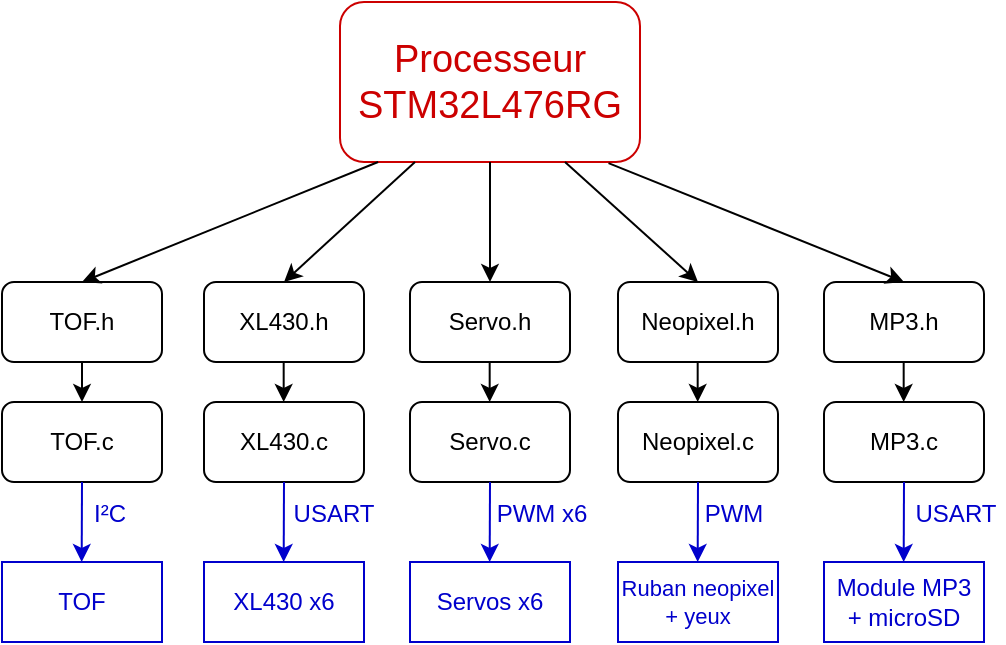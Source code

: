 <mxfile version="24.8.0">
  <diagram name="Page-1" id="YYvOcuvJlGanwff1w4KF">
    <mxGraphModel dx="593" dy="325" grid="1" gridSize="8" guides="1" tooltips="1" connect="1" arrows="1" fold="1" page="1" pageScale="1" pageWidth="1100" pageHeight="1700" math="0" shadow="0">
      <root>
        <mxCell id="0" />
        <mxCell id="1" parent="0" />
        <mxCell id="335l0VnZli1X-sv9pP9R-2" value="&lt;div style=&quot;font-size: 19px;&quot;&gt;&lt;font style=&quot;font-size: 19px;&quot; color=&quot;#cc0000&quot;&gt;Processeur&lt;/font&gt;&lt;/div&gt;&lt;div style=&quot;font-size: 19px;&quot;&gt;&lt;font style=&quot;font-size: 19px;&quot; color=&quot;#cc0000&quot;&gt;STM32L476RG&lt;/font&gt;&lt;font style=&quot;font-size: 19px;&quot; color=&quot;#cc0000&quot;&gt;&lt;br&gt;&lt;/font&gt;&lt;/div&gt;" style="rounded=1;whiteSpace=wrap;html=1;strokeColor=#CC0000;" vertex="1" parent="1">
          <mxGeometry x="315" y="130" width="150" height="80" as="geometry" />
        </mxCell>
        <mxCell id="335l0VnZli1X-sv9pP9R-5" value="TOF.h" style="rounded=1;whiteSpace=wrap;html=1;" vertex="1" parent="1">
          <mxGeometry x="146" y="270" width="80" height="40" as="geometry" />
        </mxCell>
        <mxCell id="335l0VnZli1X-sv9pP9R-6" value="TOF.c" style="rounded=1;whiteSpace=wrap;html=1;" vertex="1" parent="1">
          <mxGeometry x="146" y="330" width="80" height="40" as="geometry" />
        </mxCell>
        <mxCell id="335l0VnZli1X-sv9pP9R-7" value="&lt;font color=&quot;#0000cc&quot;&gt;TOF&lt;/font&gt;" style="rounded=0;whiteSpace=wrap;html=1;strokeColor=#0000CC;" vertex="1" parent="1">
          <mxGeometry x="146" y="410" width="80" height="40" as="geometry" />
        </mxCell>
        <mxCell id="335l0VnZli1X-sv9pP9R-8" value="XL430.h" style="rounded=1;whiteSpace=wrap;html=1;" vertex="1" parent="1">
          <mxGeometry x="247" y="270" width="80" height="40" as="geometry" />
        </mxCell>
        <mxCell id="335l0VnZli1X-sv9pP9R-9" value="XL430.c" style="rounded=1;whiteSpace=wrap;html=1;" vertex="1" parent="1">
          <mxGeometry x="247" y="330" width="80" height="40" as="geometry" />
        </mxCell>
        <mxCell id="335l0VnZli1X-sv9pP9R-10" value="&lt;font color=&quot;#0000cc&quot;&gt;XL430 x6&lt;/font&gt;" style="rounded=0;whiteSpace=wrap;html=1;strokeColor=#0000CC;" vertex="1" parent="1">
          <mxGeometry x="247" y="410" width="80" height="40" as="geometry" />
        </mxCell>
        <mxCell id="335l0VnZli1X-sv9pP9R-11" value="Servo.h" style="rounded=1;whiteSpace=wrap;html=1;" vertex="1" parent="1">
          <mxGeometry x="350" y="270" width="80" height="40" as="geometry" />
        </mxCell>
        <mxCell id="335l0VnZli1X-sv9pP9R-12" value="Servo.c" style="rounded=1;whiteSpace=wrap;html=1;" vertex="1" parent="1">
          <mxGeometry x="350" y="330" width="80" height="40" as="geometry" />
        </mxCell>
        <mxCell id="335l0VnZli1X-sv9pP9R-13" value="&lt;font color=&quot;#0000cc&quot;&gt;Servos x6&lt;/font&gt;" style="rounded=0;whiteSpace=wrap;html=1;strokeColor=#0000CC;" vertex="1" parent="1">
          <mxGeometry x="350" y="410" width="80" height="40" as="geometry" />
        </mxCell>
        <mxCell id="335l0VnZli1X-sv9pP9R-14" value="Neopixel.h" style="rounded=1;whiteSpace=wrap;html=1;" vertex="1" parent="1">
          <mxGeometry x="454" y="270" width="80" height="40" as="geometry" />
        </mxCell>
        <mxCell id="335l0VnZli1X-sv9pP9R-15" value="Neopixel.c" style="rounded=1;whiteSpace=wrap;html=1;" vertex="1" parent="1">
          <mxGeometry x="454" y="330" width="80" height="40" as="geometry" />
        </mxCell>
        <mxCell id="335l0VnZli1X-sv9pP9R-16" value="&lt;div style=&quot;font-size: 11px;&quot;&gt;&lt;font style=&quot;font-size: 11px;&quot; color=&quot;#0000cc&quot;&gt;Ruban neopixel&lt;/font&gt;&lt;/div&gt;&lt;div style=&quot;font-size: 11px;&quot;&gt;&lt;font style=&quot;font-size: 11px;&quot; color=&quot;#0000cc&quot;&gt;+ yeux&lt;/font&gt;&lt;font style=&quot;font-size: 11px;&quot;&gt;&lt;br&gt;&lt;/font&gt;&lt;/div&gt;" style="rounded=0;whiteSpace=wrap;html=1;strokeColor=#0000CC;" vertex="1" parent="1">
          <mxGeometry x="454" y="410" width="80" height="40" as="geometry" />
        </mxCell>
        <mxCell id="335l0VnZli1X-sv9pP9R-17" value="MP3.h" style="rounded=1;whiteSpace=wrap;html=1;" vertex="1" parent="1">
          <mxGeometry x="557" y="270" width="80" height="40" as="geometry" />
        </mxCell>
        <mxCell id="335l0VnZli1X-sv9pP9R-18" value="MP3.c" style="rounded=1;whiteSpace=wrap;html=1;" vertex="1" parent="1">
          <mxGeometry x="557" y="330" width="80" height="40" as="geometry" />
        </mxCell>
        <mxCell id="335l0VnZli1X-sv9pP9R-19" value="&lt;div&gt;&lt;font color=&quot;#0000cc&quot;&gt;Module MP3&lt;/font&gt;&lt;/div&gt;&lt;div&gt;&lt;font color=&quot;#0000cc&quot;&gt;+ microSD&lt;/font&gt;&lt;br&gt;&lt;/div&gt;" style="rounded=0;whiteSpace=wrap;html=1;strokeColor=#0000CC;" vertex="1" parent="1">
          <mxGeometry x="557" y="410" width="80" height="40" as="geometry" />
        </mxCell>
        <mxCell id="335l0VnZli1X-sv9pP9R-21" value="" style="endArrow=classic;html=1;rounded=0;entryX=0.5;entryY=0;entryDx=0;entryDy=0;exitX=0.127;exitY=1;exitDx=0;exitDy=0;exitPerimeter=0;" edge="1" parent="1" source="335l0VnZli1X-sv9pP9R-2" target="335l0VnZli1X-sv9pP9R-5">
          <mxGeometry width="50" height="50" relative="1" as="geometry">
            <mxPoint x="460" y="320" as="sourcePoint" />
            <mxPoint x="510" y="270" as="targetPoint" />
          </mxGeometry>
        </mxCell>
        <mxCell id="335l0VnZli1X-sv9pP9R-22" value="" style="endArrow=classic;html=1;rounded=0;entryX=0.5;entryY=0;entryDx=0;entryDy=0;exitX=0.25;exitY=1;exitDx=0;exitDy=0;" edge="1" parent="1" source="335l0VnZli1X-sv9pP9R-2" target="335l0VnZli1X-sv9pP9R-8">
          <mxGeometry width="50" height="50" relative="1" as="geometry">
            <mxPoint x="350" y="220" as="sourcePoint" />
            <mxPoint x="510" y="270" as="targetPoint" />
          </mxGeometry>
        </mxCell>
        <mxCell id="335l0VnZli1X-sv9pP9R-23" value="" style="endArrow=classic;html=1;rounded=0;entryX=0.5;entryY=0;entryDx=0;entryDy=0;exitX=0.5;exitY=1;exitDx=0;exitDy=0;" edge="1" parent="1" source="335l0VnZli1X-sv9pP9R-2" target="335l0VnZli1X-sv9pP9R-11">
          <mxGeometry width="50" height="50" relative="1" as="geometry">
            <mxPoint x="460" y="320" as="sourcePoint" />
            <mxPoint x="510" y="270" as="targetPoint" />
          </mxGeometry>
        </mxCell>
        <mxCell id="335l0VnZli1X-sv9pP9R-24" value="" style="endArrow=classic;html=1;rounded=0;entryX=0.5;entryY=0;entryDx=0;entryDy=0;exitX=0.75;exitY=1;exitDx=0;exitDy=0;" edge="1" parent="1" source="335l0VnZli1X-sv9pP9R-2" target="335l0VnZli1X-sv9pP9R-14">
          <mxGeometry width="50" height="50" relative="1" as="geometry">
            <mxPoint x="460" y="320" as="sourcePoint" />
            <mxPoint x="510" y="270" as="targetPoint" />
          </mxGeometry>
        </mxCell>
        <mxCell id="335l0VnZli1X-sv9pP9R-25" value="" style="endArrow=classic;html=1;rounded=0;entryX=0.5;entryY=0;entryDx=0;entryDy=0;exitX=0.895;exitY=1.007;exitDx=0;exitDy=0;exitPerimeter=0;" edge="1" parent="1" source="335l0VnZli1X-sv9pP9R-2" target="335l0VnZli1X-sv9pP9R-17">
          <mxGeometry width="50" height="50" relative="1" as="geometry">
            <mxPoint x="460" y="320" as="sourcePoint" />
            <mxPoint x="510" y="270" as="targetPoint" />
          </mxGeometry>
        </mxCell>
        <mxCell id="335l0VnZli1X-sv9pP9R-26" value="" style="endArrow=classic;html=1;rounded=0;entryX=0.5;entryY=0;entryDx=0;entryDy=0;exitX=0.5;exitY=1;exitDx=0;exitDy=0;" edge="1" parent="1" source="335l0VnZli1X-sv9pP9R-5" target="335l0VnZli1X-sv9pP9R-6">
          <mxGeometry width="50" height="50" relative="1" as="geometry">
            <mxPoint x="446" y="340" as="sourcePoint" />
            <mxPoint x="496" y="290" as="targetPoint" />
          </mxGeometry>
        </mxCell>
        <mxCell id="335l0VnZli1X-sv9pP9R-27" value="" style="endArrow=classic;html=1;rounded=0;entryX=0.5;entryY=0;entryDx=0;entryDy=0;exitX=0.5;exitY=1;exitDx=0;exitDy=0;" edge="1" parent="1">
          <mxGeometry width="50" height="50" relative="1" as="geometry">
            <mxPoint x="286.84" y="310" as="sourcePoint" />
            <mxPoint x="286.84" y="330" as="targetPoint" />
          </mxGeometry>
        </mxCell>
        <mxCell id="335l0VnZli1X-sv9pP9R-28" value="" style="endArrow=classic;html=1;rounded=0;entryX=0.5;entryY=0;entryDx=0;entryDy=0;exitX=0.5;exitY=1;exitDx=0;exitDy=0;" edge="1" parent="1">
          <mxGeometry width="50" height="50" relative="1" as="geometry">
            <mxPoint x="389.84" y="310" as="sourcePoint" />
            <mxPoint x="389.84" y="330" as="targetPoint" />
          </mxGeometry>
        </mxCell>
        <mxCell id="335l0VnZli1X-sv9pP9R-29" value="" style="endArrow=classic;html=1;rounded=0;entryX=0.5;entryY=0;entryDx=0;entryDy=0;exitX=0.5;exitY=1;exitDx=0;exitDy=0;" edge="1" parent="1">
          <mxGeometry width="50" height="50" relative="1" as="geometry">
            <mxPoint x="493.84" y="310" as="sourcePoint" />
            <mxPoint x="493.84" y="330" as="targetPoint" />
          </mxGeometry>
        </mxCell>
        <mxCell id="335l0VnZli1X-sv9pP9R-30" value="" style="endArrow=classic;html=1;rounded=0;entryX=0.5;entryY=0;entryDx=0;entryDy=0;exitX=0.5;exitY=1;exitDx=0;exitDy=0;" edge="1" parent="1">
          <mxGeometry width="50" height="50" relative="1" as="geometry">
            <mxPoint x="596.84" y="310" as="sourcePoint" />
            <mxPoint x="596.84" y="330" as="targetPoint" />
          </mxGeometry>
        </mxCell>
        <mxCell id="335l0VnZli1X-sv9pP9R-31" value="" style="endArrow=classic;html=1;rounded=0;entryX=0.5;entryY=0;entryDx=0;entryDy=0;exitX=0.5;exitY=1;exitDx=0;exitDy=0;strokeColor=#0000CC;" edge="1" parent="1" source="335l0VnZli1X-sv9pP9R-6">
          <mxGeometry width="50" height="50" relative="1" as="geometry">
            <mxPoint x="185.84" y="390" as="sourcePoint" />
            <mxPoint x="185.84" y="410" as="targetPoint" />
          </mxGeometry>
        </mxCell>
        <mxCell id="335l0VnZli1X-sv9pP9R-32" value="" style="endArrow=classic;html=1;rounded=0;entryX=0.5;entryY=0;entryDx=0;entryDy=0;exitX=0.5;exitY=1;exitDx=0;exitDy=0;strokeColor=#0000CC;" edge="1" parent="1">
          <mxGeometry width="50" height="50" relative="1" as="geometry">
            <mxPoint x="287" y="370" as="sourcePoint" />
            <mxPoint x="286.84" y="410" as="targetPoint" />
          </mxGeometry>
        </mxCell>
        <mxCell id="335l0VnZli1X-sv9pP9R-33" value="" style="endArrow=classic;html=1;rounded=0;entryX=0.5;entryY=0;entryDx=0;entryDy=0;exitX=0.5;exitY=1;exitDx=0;exitDy=0;strokeColor=#0000CC;" edge="1" parent="1">
          <mxGeometry width="50" height="50" relative="1" as="geometry">
            <mxPoint x="390" y="370" as="sourcePoint" />
            <mxPoint x="389.84" y="410" as="targetPoint" />
          </mxGeometry>
        </mxCell>
        <mxCell id="335l0VnZli1X-sv9pP9R-34" value="" style="endArrow=classic;html=1;rounded=0;entryX=0.5;entryY=0;entryDx=0;entryDy=0;exitX=0.5;exitY=1;exitDx=0;exitDy=0;strokeColor=#0000CC;" edge="1" parent="1">
          <mxGeometry width="50" height="50" relative="1" as="geometry">
            <mxPoint x="494" y="370" as="sourcePoint" />
            <mxPoint x="493.84" y="410" as="targetPoint" />
          </mxGeometry>
        </mxCell>
        <mxCell id="335l0VnZli1X-sv9pP9R-35" value="" style="endArrow=classic;html=1;rounded=0;entryX=0.5;entryY=0;entryDx=0;entryDy=0;exitX=0.5;exitY=1;exitDx=0;exitDy=0;strokeColor=#0000CC;" edge="1" parent="1">
          <mxGeometry width="50" height="50" relative="1" as="geometry">
            <mxPoint x="597" y="370" as="sourcePoint" />
            <mxPoint x="596.84" y="410" as="targetPoint" />
          </mxGeometry>
        </mxCell>
        <mxCell id="335l0VnZli1X-sv9pP9R-36" value="&lt;font color=&quot;#0000cc&quot;&gt;I²C&lt;/font&gt;" style="text;html=1;align=center;verticalAlign=middle;whiteSpace=wrap;rounded=0;" vertex="1" parent="1">
          <mxGeometry x="180" y="376" width="40" height="20" as="geometry" />
        </mxCell>
        <mxCell id="335l0VnZli1X-sv9pP9R-37" value="&lt;font color=&quot;#0000cc&quot;&gt;USART&lt;/font&gt;" style="text;html=1;align=center;verticalAlign=middle;whiteSpace=wrap;rounded=0;" vertex="1" parent="1">
          <mxGeometry x="292" y="376" width="40" height="20" as="geometry" />
        </mxCell>
        <mxCell id="335l0VnZli1X-sv9pP9R-38" value="&lt;font color=&quot;#0000cc&quot;&gt;PWM x6&lt;/font&gt;" style="text;html=1;align=center;verticalAlign=middle;whiteSpace=wrap;rounded=0;" vertex="1" parent="1">
          <mxGeometry x="392" y="376" width="48" height="20" as="geometry" />
        </mxCell>
        <mxCell id="335l0VnZli1X-sv9pP9R-40" value="&lt;font color=&quot;#0000cc&quot;&gt;PWM&lt;/font&gt;" style="text;html=1;align=center;verticalAlign=middle;whiteSpace=wrap;rounded=0;" vertex="1" parent="1">
          <mxGeometry x="488" y="376" width="48" height="20" as="geometry" />
        </mxCell>
        <mxCell id="335l0VnZli1X-sv9pP9R-41" value="&lt;font color=&quot;#0000cc&quot;&gt;USART&lt;/font&gt;" style="text;html=1;align=center;verticalAlign=middle;whiteSpace=wrap;rounded=0;" vertex="1" parent="1">
          <mxGeometry x="599" y="376" width="48" height="20" as="geometry" />
        </mxCell>
      </root>
    </mxGraphModel>
  </diagram>
</mxfile>
